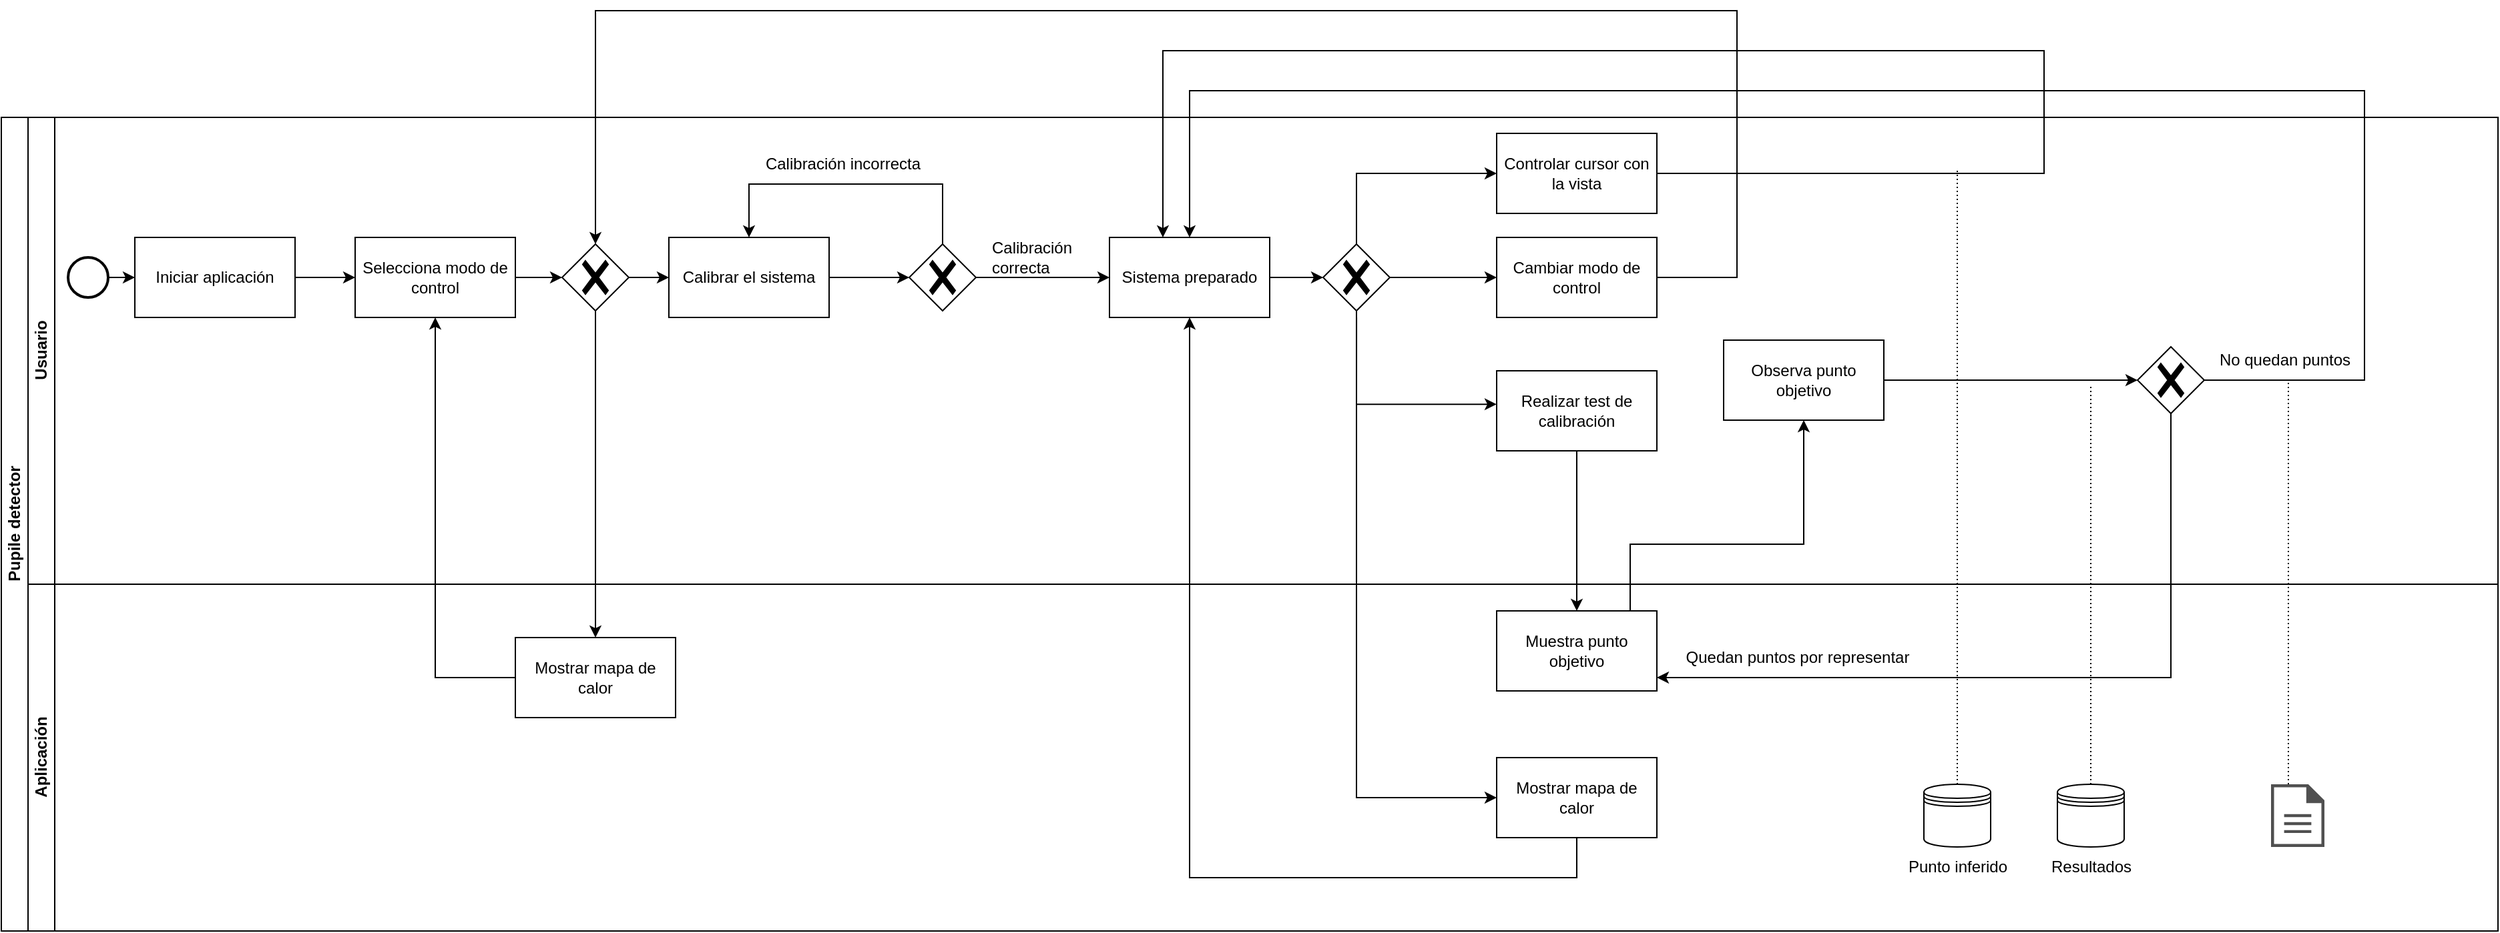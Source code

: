 <mxfile version="24.5.4" type="github">
  <diagram name="Page-1" id="2a216829-ef6e-dabb-86c1-c78162f3ba2b">
    <mxGraphModel dx="1136" dy="1735" grid="1" gridSize="10" guides="1" tooltips="1" connect="1" arrows="1" fold="1" page="1" pageScale="1" pageWidth="850" pageHeight="1100" background="none" math="0" shadow="0">
      <root>
        <mxCell id="0" />
        <mxCell id="1" parent="0" />
        <mxCell id="26TlRX8QNJJSIPVoDLTe-20" value="Pupile detector" style="swimlane;childLayout=stackLayout;resizeParent=1;resizeParentMax=0;horizontal=0;startSize=20;horizontalStack=0;html=1;" vertex="1" parent="1">
          <mxGeometry x="100" y="40" width="1870" height="610" as="geometry" />
        </mxCell>
        <mxCell id="26TlRX8QNJJSIPVoDLTe-30" style="edgeStyle=orthogonalEdgeStyle;rounded=0;orthogonalLoop=1;jettySize=auto;html=1;" edge="1" parent="26TlRX8QNJJSIPVoDLTe-20" source="26TlRX8QNJJSIPVoDLTe-27" target="26TlRX8QNJJSIPVoDLTe-29">
          <mxGeometry relative="1" as="geometry" />
        </mxCell>
        <mxCell id="26TlRX8QNJJSIPVoDLTe-55" style="edgeStyle=orthogonalEdgeStyle;rounded=0;orthogonalLoop=1;jettySize=auto;html=1;" edge="1" parent="26TlRX8QNJJSIPVoDLTe-20" source="26TlRX8QNJJSIPVoDLTe-51" target="26TlRX8QNJJSIPVoDLTe-49">
          <mxGeometry relative="1" as="geometry">
            <Array as="points">
              <mxPoint x="1625" y="420" />
            </Array>
          </mxGeometry>
        </mxCell>
        <mxCell id="26TlRX8QNJJSIPVoDLTe-52" style="edgeStyle=orthogonalEdgeStyle;rounded=0;orthogonalLoop=1;jettySize=auto;html=1;entryX=0.5;entryY=0;entryDx=0;entryDy=0;" edge="1" parent="26TlRX8QNJJSIPVoDLTe-20" source="26TlRX8QNJJSIPVoDLTe-41" target="26TlRX8QNJJSIPVoDLTe-49">
          <mxGeometry relative="1" as="geometry" />
        </mxCell>
        <mxCell id="26TlRX8QNJJSIPVoDLTe-76" style="edgeStyle=orthogonalEdgeStyle;rounded=0;orthogonalLoop=1;jettySize=auto;html=1;" edge="1" parent="26TlRX8QNJJSIPVoDLTe-20" source="26TlRX8QNJJSIPVoDLTe-49" target="26TlRX8QNJJSIPVoDLTe-50">
          <mxGeometry relative="1" as="geometry">
            <Array as="points">
              <mxPoint x="1220" y="320" />
              <mxPoint x="1350" y="320" />
            </Array>
          </mxGeometry>
        </mxCell>
        <mxCell id="26TlRX8QNJJSIPVoDLTe-77" style="edgeStyle=orthogonalEdgeStyle;rounded=0;orthogonalLoop=1;jettySize=auto;html=1;" edge="1" parent="26TlRX8QNJJSIPVoDLTe-20" source="26TlRX8QNJJSIPVoDLTe-29" target="26TlRX8QNJJSIPVoDLTe-46">
          <mxGeometry relative="1" as="geometry">
            <Array as="points">
              <mxPoint x="325" y="420" />
            </Array>
          </mxGeometry>
        </mxCell>
        <mxCell id="26TlRX8QNJJSIPVoDLTe-75" style="edgeStyle=orthogonalEdgeStyle;rounded=0;orthogonalLoop=1;jettySize=auto;html=1;endArrow=none;endFill=0;dashed=1;dashPattern=1 2;entryX=0.525;entryY=1.014;entryDx=0;entryDy=0;entryPerimeter=0;" edge="1" parent="26TlRX8QNJJSIPVoDLTe-20" source="26TlRX8QNJJSIPVoDLTe-74" target="26TlRX8QNJJSIPVoDLTe-70">
          <mxGeometry relative="1" as="geometry">
            <mxPoint x="1560" y="200" as="targetPoint" />
            <Array as="points">
              <mxPoint x="1713" y="450" />
              <mxPoint x="1713" y="450" />
            </Array>
          </mxGeometry>
        </mxCell>
        <mxCell id="26TlRX8QNJJSIPVoDLTe-21" value="Usuario" style="swimlane;startSize=20;horizontal=0;html=1;" vertex="1" parent="26TlRX8QNJJSIPVoDLTe-20">
          <mxGeometry x="20" width="1850" height="350" as="geometry" />
        </mxCell>
        <mxCell id="26TlRX8QNJJSIPVoDLTe-26" style="edgeStyle=orthogonalEdgeStyle;rounded=0;orthogonalLoop=1;jettySize=auto;html=1;" edge="1" parent="26TlRX8QNJJSIPVoDLTe-21" source="26TlRX8QNJJSIPVoDLTe-24" target="26TlRX8QNJJSIPVoDLTe-25">
          <mxGeometry relative="1" as="geometry">
            <mxPoint x="100" y="130" as="targetPoint" />
          </mxGeometry>
        </mxCell>
        <mxCell id="26TlRX8QNJJSIPVoDLTe-24" value="" style="strokeWidth=2;html=1;shape=mxgraph.flowchart.start_2;whiteSpace=wrap;direction=south;" vertex="1" parent="26TlRX8QNJJSIPVoDLTe-21">
          <mxGeometry x="30" y="105" width="30" height="30" as="geometry" />
        </mxCell>
        <mxCell id="26TlRX8QNJJSIPVoDLTe-47" style="edgeStyle=orthogonalEdgeStyle;rounded=0;orthogonalLoop=1;jettySize=auto;html=1;entryX=0;entryY=0.5;entryDx=0;entryDy=0;" edge="1" parent="26TlRX8QNJJSIPVoDLTe-21" source="26TlRX8QNJJSIPVoDLTe-25" target="26TlRX8QNJJSIPVoDLTe-46">
          <mxGeometry relative="1" as="geometry" />
        </mxCell>
        <mxCell id="26TlRX8QNJJSIPVoDLTe-25" value="Iniciar aplicación" style="rounded=0;whiteSpace=wrap;html=1;direction=west;" vertex="1" parent="26TlRX8QNJJSIPVoDLTe-21">
          <mxGeometry x="80" y="90" width="120" height="60" as="geometry" />
        </mxCell>
        <mxCell id="26TlRX8QNJJSIPVoDLTe-32" style="edgeStyle=orthogonalEdgeStyle;rounded=0;orthogonalLoop=1;jettySize=auto;html=1;entryX=0;entryY=0.5;entryDx=0;entryDy=0;" edge="1" parent="26TlRX8QNJJSIPVoDLTe-21" source="26TlRX8QNJJSIPVoDLTe-27">
          <mxGeometry relative="1" as="geometry">
            <mxPoint x="480" y="120" as="targetPoint" />
          </mxGeometry>
        </mxCell>
        <mxCell id="26TlRX8QNJJSIPVoDLTe-27" value="" style="points=[[0.25,0.25,0],[0.5,0,0],[0.75,0.25,0],[1,0.5,0],[0.75,0.75,0],[0.5,1,0],[0.25,0.75,0],[0,0.5,0]];shape=mxgraph.bpmn.gateway2;html=1;verticalLabelPosition=bottom;labelBackgroundColor=#ffffff;verticalAlign=top;align=center;perimeter=rhombusPerimeter;outlineConnect=0;outline=none;symbol=none;gwType=exclusive;" vertex="1" parent="26TlRX8QNJJSIPVoDLTe-21">
          <mxGeometry x="400" y="95" width="50" height="50" as="geometry" />
        </mxCell>
        <mxCell id="26TlRX8QNJJSIPVoDLTe-28" style="edgeStyle=orthogonalEdgeStyle;rounded=0;orthogonalLoop=1;jettySize=auto;html=1;entryX=0;entryY=0.5;entryDx=0;entryDy=0;entryPerimeter=0;exitX=1;exitY=0.5;exitDx=0;exitDy=0;" edge="1" parent="26TlRX8QNJJSIPVoDLTe-21" source="26TlRX8QNJJSIPVoDLTe-46" target="26TlRX8QNJJSIPVoDLTe-27">
          <mxGeometry relative="1" as="geometry">
            <mxPoint x="370" y="120" as="sourcePoint" />
          </mxGeometry>
        </mxCell>
        <mxCell id="26TlRX8QNJJSIPVoDLTe-36" style="edgeStyle=orthogonalEdgeStyle;rounded=0;orthogonalLoop=1;jettySize=auto;html=1;" edge="1" parent="26TlRX8QNJJSIPVoDLTe-21" source="26TlRX8QNJJSIPVoDLTe-31" target="26TlRX8QNJJSIPVoDLTe-35">
          <mxGeometry relative="1" as="geometry" />
        </mxCell>
        <mxCell id="26TlRX8QNJJSIPVoDLTe-31" value="Calibrar el sistema" style="rounded=0;whiteSpace=wrap;html=1;" vertex="1" parent="26TlRX8QNJJSIPVoDLTe-21">
          <mxGeometry x="480" y="90" width="120" height="60" as="geometry" />
        </mxCell>
        <mxCell id="26TlRX8QNJJSIPVoDLTe-37" style="edgeStyle=orthogonalEdgeStyle;rounded=0;orthogonalLoop=1;jettySize=auto;html=1;" edge="1" parent="26TlRX8QNJJSIPVoDLTe-21" source="26TlRX8QNJJSIPVoDLTe-35" target="26TlRX8QNJJSIPVoDLTe-31">
          <mxGeometry relative="1" as="geometry">
            <Array as="points">
              <mxPoint x="685" y="50" />
              <mxPoint x="540" y="50" />
            </Array>
          </mxGeometry>
        </mxCell>
        <mxCell id="26TlRX8QNJJSIPVoDLTe-61" style="edgeStyle=orthogonalEdgeStyle;rounded=0;orthogonalLoop=1;jettySize=auto;html=1;" edge="1" parent="26TlRX8QNJJSIPVoDLTe-21" source="26TlRX8QNJJSIPVoDLTe-35" target="26TlRX8QNJJSIPVoDLTe-59">
          <mxGeometry relative="1" as="geometry" />
        </mxCell>
        <mxCell id="26TlRX8QNJJSIPVoDLTe-35" value="" style="points=[[0.25,0.25,0],[0.5,0,0],[0.75,0.25,0],[1,0.5,0],[0.75,0.75,0],[0.5,1,0],[0.25,0.75,0],[0,0.5,0]];shape=mxgraph.bpmn.gateway2;html=1;verticalLabelPosition=bottom;labelBackgroundColor=#ffffff;verticalAlign=top;align=center;perimeter=rhombusPerimeter;outlineConnect=0;outline=none;symbol=none;gwType=exclusive;" vertex="1" parent="26TlRX8QNJJSIPVoDLTe-21">
          <mxGeometry x="660" y="95" width="50" height="50" as="geometry" />
        </mxCell>
        <mxCell id="26TlRX8QNJJSIPVoDLTe-38" value="Calibración incorrecta" style="text;html=1;align=center;verticalAlign=middle;resizable=0;points=[];autosize=1;strokeColor=none;fillColor=none;" vertex="1" parent="26TlRX8QNJJSIPVoDLTe-21">
          <mxGeometry x="540" y="20" width="140" height="30" as="geometry" />
        </mxCell>
        <mxCell id="26TlRX8QNJJSIPVoDLTe-46" value="Selecciona modo de control" style="whiteSpace=wrap;html=1;" vertex="1" parent="26TlRX8QNJJSIPVoDLTe-21">
          <mxGeometry x="245" y="90" width="120" height="60" as="geometry" />
        </mxCell>
        <mxCell id="26TlRX8QNJJSIPVoDLTe-83" style="edgeStyle=orthogonalEdgeStyle;rounded=0;orthogonalLoop=1;jettySize=auto;html=1;" edge="1" parent="26TlRX8QNJJSIPVoDLTe-21" source="26TlRX8QNJJSIPVoDLTe-39" target="26TlRX8QNJJSIPVoDLTe-59">
          <mxGeometry relative="1" as="geometry">
            <Array as="points">
              <mxPoint x="1510" y="42" />
              <mxPoint x="1510" y="-50" />
              <mxPoint x="850" y="-50" />
            </Array>
          </mxGeometry>
        </mxCell>
        <mxCell id="26TlRX8QNJJSIPVoDLTe-39" value="Controlar cursor con la vista" style="whiteSpace=wrap;html=1;" vertex="1" parent="26TlRX8QNJJSIPVoDLTe-21">
          <mxGeometry x="1100" y="12" width="120" height="60" as="geometry" />
        </mxCell>
        <mxCell id="26TlRX8QNJJSIPVoDLTe-71" style="edgeStyle=orthogonalEdgeStyle;rounded=0;orthogonalLoop=1;jettySize=auto;html=1;" edge="1" parent="26TlRX8QNJJSIPVoDLTe-21" source="26TlRX8QNJJSIPVoDLTe-43" target="26TlRX8QNJJSIPVoDLTe-27">
          <mxGeometry relative="1" as="geometry">
            <Array as="points">
              <mxPoint x="1280" y="120" />
              <mxPoint x="1280" y="-80" />
              <mxPoint x="425" y="-80" />
            </Array>
          </mxGeometry>
        </mxCell>
        <mxCell id="26TlRX8QNJJSIPVoDLTe-43" value="Cambiar modo de control" style="whiteSpace=wrap;html=1;" vertex="1" parent="26TlRX8QNJJSIPVoDLTe-21">
          <mxGeometry x="1100" y="90" width="120" height="60" as="geometry" />
        </mxCell>
        <mxCell id="26TlRX8QNJJSIPVoDLTe-41" value="Realizar test de calibración" style="whiteSpace=wrap;html=1;" vertex="1" parent="26TlRX8QNJJSIPVoDLTe-21">
          <mxGeometry x="1100" y="190" width="120" height="60" as="geometry" />
        </mxCell>
        <mxCell id="26TlRX8QNJJSIPVoDLTe-50" value="Observa punto objetivo" style="whiteSpace=wrap;html=1;" vertex="1" parent="26TlRX8QNJJSIPVoDLTe-21">
          <mxGeometry x="1270" y="167" width="120" height="60" as="geometry" />
        </mxCell>
        <mxCell id="26TlRX8QNJJSIPVoDLTe-69" style="edgeStyle=orthogonalEdgeStyle;rounded=0;orthogonalLoop=1;jettySize=auto;html=1;" edge="1" parent="26TlRX8QNJJSIPVoDLTe-21" source="26TlRX8QNJJSIPVoDLTe-51" target="26TlRX8QNJJSIPVoDLTe-59">
          <mxGeometry relative="1" as="geometry">
            <Array as="points">
              <mxPoint x="1750" y="197" />
              <mxPoint x="1750" y="-20" />
              <mxPoint x="870" y="-20" />
            </Array>
          </mxGeometry>
        </mxCell>
        <mxCell id="26TlRX8QNJJSIPVoDLTe-51" value="" style="points=[[0.25,0.25,0],[0.5,0,0],[0.75,0.25,0],[1,0.5,0],[0.75,0.75,0],[0.5,1,0],[0.25,0.75,0],[0,0.5,0]];shape=mxgraph.bpmn.gateway2;html=1;verticalLabelPosition=bottom;labelBackgroundColor=#ffffff;verticalAlign=top;align=center;perimeter=rhombusPerimeter;outlineConnect=0;outline=none;symbol=none;gwType=exclusive;" vertex="1" parent="26TlRX8QNJJSIPVoDLTe-21">
          <mxGeometry x="1580" y="172" width="50" height="50" as="geometry" />
        </mxCell>
        <mxCell id="26TlRX8QNJJSIPVoDLTe-62" style="edgeStyle=orthogonalEdgeStyle;rounded=0;orthogonalLoop=1;jettySize=auto;html=1;" edge="1" parent="26TlRX8QNJJSIPVoDLTe-21" source="26TlRX8QNJJSIPVoDLTe-59" target="26TlRX8QNJJSIPVoDLTe-60">
          <mxGeometry relative="1" as="geometry" />
        </mxCell>
        <mxCell id="26TlRX8QNJJSIPVoDLTe-59" value="Sistema preparado" style="rounded=0;whiteSpace=wrap;html=1;" vertex="1" parent="26TlRX8QNJJSIPVoDLTe-21">
          <mxGeometry x="810" y="90" width="120" height="60" as="geometry" />
        </mxCell>
        <mxCell id="26TlRX8QNJJSIPVoDLTe-63" style="edgeStyle=orthogonalEdgeStyle;rounded=0;orthogonalLoop=1;jettySize=auto;html=1;" edge="1" parent="26TlRX8QNJJSIPVoDLTe-21" source="26TlRX8QNJJSIPVoDLTe-60" target="26TlRX8QNJJSIPVoDLTe-43">
          <mxGeometry relative="1" as="geometry" />
        </mxCell>
        <mxCell id="26TlRX8QNJJSIPVoDLTe-66" style="edgeStyle=orthogonalEdgeStyle;rounded=0;orthogonalLoop=1;jettySize=auto;html=1;" edge="1" parent="26TlRX8QNJJSIPVoDLTe-21" source="26TlRX8QNJJSIPVoDLTe-60" target="26TlRX8QNJJSIPVoDLTe-39">
          <mxGeometry relative="1" as="geometry">
            <Array as="points">
              <mxPoint x="995" y="42" />
            </Array>
          </mxGeometry>
        </mxCell>
        <mxCell id="26TlRX8QNJJSIPVoDLTe-86" style="edgeStyle=orthogonalEdgeStyle;rounded=0;orthogonalLoop=1;jettySize=auto;html=1;" edge="1" parent="26TlRX8QNJJSIPVoDLTe-21">
          <mxGeometry relative="1" as="geometry">
            <mxPoint x="995.034" y="149.996" as="sourcePoint" />
            <mxPoint x="1100" y="215.064" as="targetPoint" />
            <Array as="points">
              <mxPoint x="995" y="215.03" />
            </Array>
          </mxGeometry>
        </mxCell>
        <mxCell id="26TlRX8QNJJSIPVoDLTe-60" value="" style="points=[[0.25,0.25,0],[0.5,0,0],[0.75,0.25,0],[1,0.5,0],[0.75,0.75,0],[0.5,1,0],[0.25,0.75,0],[0,0.5,0]];shape=mxgraph.bpmn.gateway2;html=1;verticalLabelPosition=bottom;labelBackgroundColor=#ffffff;verticalAlign=top;align=center;perimeter=rhombusPerimeter;outlineConnect=0;outline=none;symbol=none;gwType=exclusive;" vertex="1" parent="26TlRX8QNJJSIPVoDLTe-21">
          <mxGeometry x="970" y="95" width="50" height="50" as="geometry" />
        </mxCell>
        <mxCell id="26TlRX8QNJJSIPVoDLTe-68" value="Calibración&amp;nbsp;&lt;div&gt;correcta&lt;/div&gt;" style="text;html=1;align=left;verticalAlign=middle;resizable=0;points=[];autosize=1;strokeColor=none;fillColor=none;" vertex="1" parent="26TlRX8QNJJSIPVoDLTe-21">
          <mxGeometry x="720" y="85" width="90" height="40" as="geometry" />
        </mxCell>
        <mxCell id="26TlRX8QNJJSIPVoDLTe-73" style="edgeStyle=orthogonalEdgeStyle;rounded=0;orthogonalLoop=1;jettySize=auto;html=1;entryX=0;entryY=0.5;entryDx=0;entryDy=0;entryPerimeter=0;" edge="1" parent="26TlRX8QNJJSIPVoDLTe-21" source="26TlRX8QNJJSIPVoDLTe-50" target="26TlRX8QNJJSIPVoDLTe-51">
          <mxGeometry relative="1" as="geometry" />
        </mxCell>
        <mxCell id="26TlRX8QNJJSIPVoDLTe-70" value="No quedan puntos" style="text;html=1;align=center;verticalAlign=middle;resizable=0;points=[];autosize=1;strokeColor=none;fillColor=none;" vertex="1" parent="26TlRX8QNJJSIPVoDLTe-21">
          <mxGeometry x="1630" y="167" width="120" height="30" as="geometry" />
        </mxCell>
        <mxCell id="26TlRX8QNJJSIPVoDLTe-87" style="edgeStyle=orthogonalEdgeStyle;rounded=0;orthogonalLoop=1;jettySize=auto;html=1;" edge="1" parent="26TlRX8QNJJSIPVoDLTe-20" source="26TlRX8QNJJSIPVoDLTe-60" target="26TlRX8QNJJSIPVoDLTe-85">
          <mxGeometry relative="1" as="geometry">
            <Array as="points">
              <mxPoint x="1015" y="510" />
            </Array>
          </mxGeometry>
        </mxCell>
        <mxCell id="26TlRX8QNJJSIPVoDLTe-88" style="edgeStyle=orthogonalEdgeStyle;rounded=0;orthogonalLoop=1;jettySize=auto;html=1;" edge="1" parent="26TlRX8QNJJSIPVoDLTe-20" source="26TlRX8QNJJSIPVoDLTe-85" target="26TlRX8QNJJSIPVoDLTe-59">
          <mxGeometry relative="1" as="geometry">
            <Array as="points">
              <mxPoint x="1180" y="570" />
              <mxPoint x="890" y="570" />
            </Array>
          </mxGeometry>
        </mxCell>
        <mxCell id="26TlRX8QNJJSIPVoDLTe-22" value="Aplicación" style="swimlane;startSize=20;horizontal=0;html=1;" vertex="1" parent="26TlRX8QNJJSIPVoDLTe-20">
          <mxGeometry x="20" y="350" width="1850" height="260" as="geometry" />
        </mxCell>
        <mxCell id="26TlRX8QNJJSIPVoDLTe-29" value="Mostrar mapa de calor" style="rounded=0;whiteSpace=wrap;html=1;" vertex="1" parent="26TlRX8QNJJSIPVoDLTe-22">
          <mxGeometry x="365" y="40" width="120" height="60" as="geometry" />
        </mxCell>
        <mxCell id="26TlRX8QNJJSIPVoDLTe-49" value="Muestra punto objetivo" style="whiteSpace=wrap;html=1;" vertex="1" parent="26TlRX8QNJJSIPVoDLTe-22">
          <mxGeometry x="1100" y="20" width="120" height="60" as="geometry" />
        </mxCell>
        <mxCell id="26TlRX8QNJJSIPVoDLTe-56" value="Quedan puntos por representar" style="text;html=1;align=center;verticalAlign=middle;resizable=0;points=[];autosize=1;strokeColor=none;fillColor=none;" vertex="1" parent="26TlRX8QNJJSIPVoDLTe-22">
          <mxGeometry x="1230" y="40" width="190" height="30" as="geometry" />
        </mxCell>
        <mxCell id="26TlRX8QNJJSIPVoDLTe-74" value="" style="sketch=0;pointerEvents=1;shadow=0;dashed=0;html=1;strokeColor=none;fillColor=#505050;labelPosition=center;verticalLabelPosition=bottom;verticalAlign=top;outlineConnect=0;align=center;shape=mxgraph.office.concepts.document;" vertex="1" parent="26TlRX8QNJJSIPVoDLTe-22">
          <mxGeometry x="1680" y="150" width="40" height="47" as="geometry" />
        </mxCell>
        <mxCell id="26TlRX8QNJJSIPVoDLTe-90" style="edgeStyle=orthogonalEdgeStyle;rounded=0;orthogonalLoop=1;jettySize=auto;html=1;endArrow=none;endFill=0;dashed=1;dashPattern=1 2;" edge="1" parent="26TlRX8QNJJSIPVoDLTe-22" source="26TlRX8QNJJSIPVoDLTe-79">
          <mxGeometry relative="1" as="geometry">
            <mxPoint x="1545" y="-150" as="targetPoint" />
          </mxGeometry>
        </mxCell>
        <mxCell id="26TlRX8QNJJSIPVoDLTe-79" value="" style="shape=datastore;html=1;labelPosition=center;verticalLabelPosition=bottom;align=center;verticalAlign=top;" vertex="1" parent="26TlRX8QNJJSIPVoDLTe-22">
          <mxGeometry x="1520" y="150" width="50" height="47" as="geometry" />
        </mxCell>
        <mxCell id="26TlRX8QNJJSIPVoDLTe-85" value="Mostrar mapa de calor" style="whiteSpace=wrap;html=1;" vertex="1" parent="26TlRX8QNJJSIPVoDLTe-22">
          <mxGeometry x="1100" y="130" width="120" height="60" as="geometry" />
        </mxCell>
        <mxCell id="26TlRX8QNJJSIPVoDLTe-92" style="edgeStyle=orthogonalEdgeStyle;rounded=0;orthogonalLoop=1;jettySize=auto;html=1;endArrow=none;endFill=0;dashed=1;dashPattern=1 2;" edge="1" parent="26TlRX8QNJJSIPVoDLTe-22" source="26TlRX8QNJJSIPVoDLTe-91">
          <mxGeometry relative="1" as="geometry">
            <mxPoint x="1445" y="-310" as="targetPoint" />
          </mxGeometry>
        </mxCell>
        <mxCell id="26TlRX8QNJJSIPVoDLTe-91" value="" style="shape=datastore;html=1;labelPosition=center;verticalLabelPosition=bottom;align=center;verticalAlign=top;" vertex="1" parent="26TlRX8QNJJSIPVoDLTe-22">
          <mxGeometry x="1420" y="150" width="50" height="47" as="geometry" />
        </mxCell>
        <mxCell id="26TlRX8QNJJSIPVoDLTe-93" value="Punto inferido" style="text;html=1;align=center;verticalAlign=middle;resizable=0;points=[];autosize=1;strokeColor=none;fillColor=none;" vertex="1" parent="26TlRX8QNJJSIPVoDLTe-22">
          <mxGeometry x="1395" y="197" width="100" height="30" as="geometry" />
        </mxCell>
        <mxCell id="26TlRX8QNJJSIPVoDLTe-94" value="Resultados" style="text;html=1;align=center;verticalAlign=middle;resizable=0;points=[];autosize=1;strokeColor=none;fillColor=none;" vertex="1" parent="26TlRX8QNJJSIPVoDLTe-22">
          <mxGeometry x="1505" y="197" width="80" height="30" as="geometry" />
        </mxCell>
      </root>
    </mxGraphModel>
  </diagram>
</mxfile>
